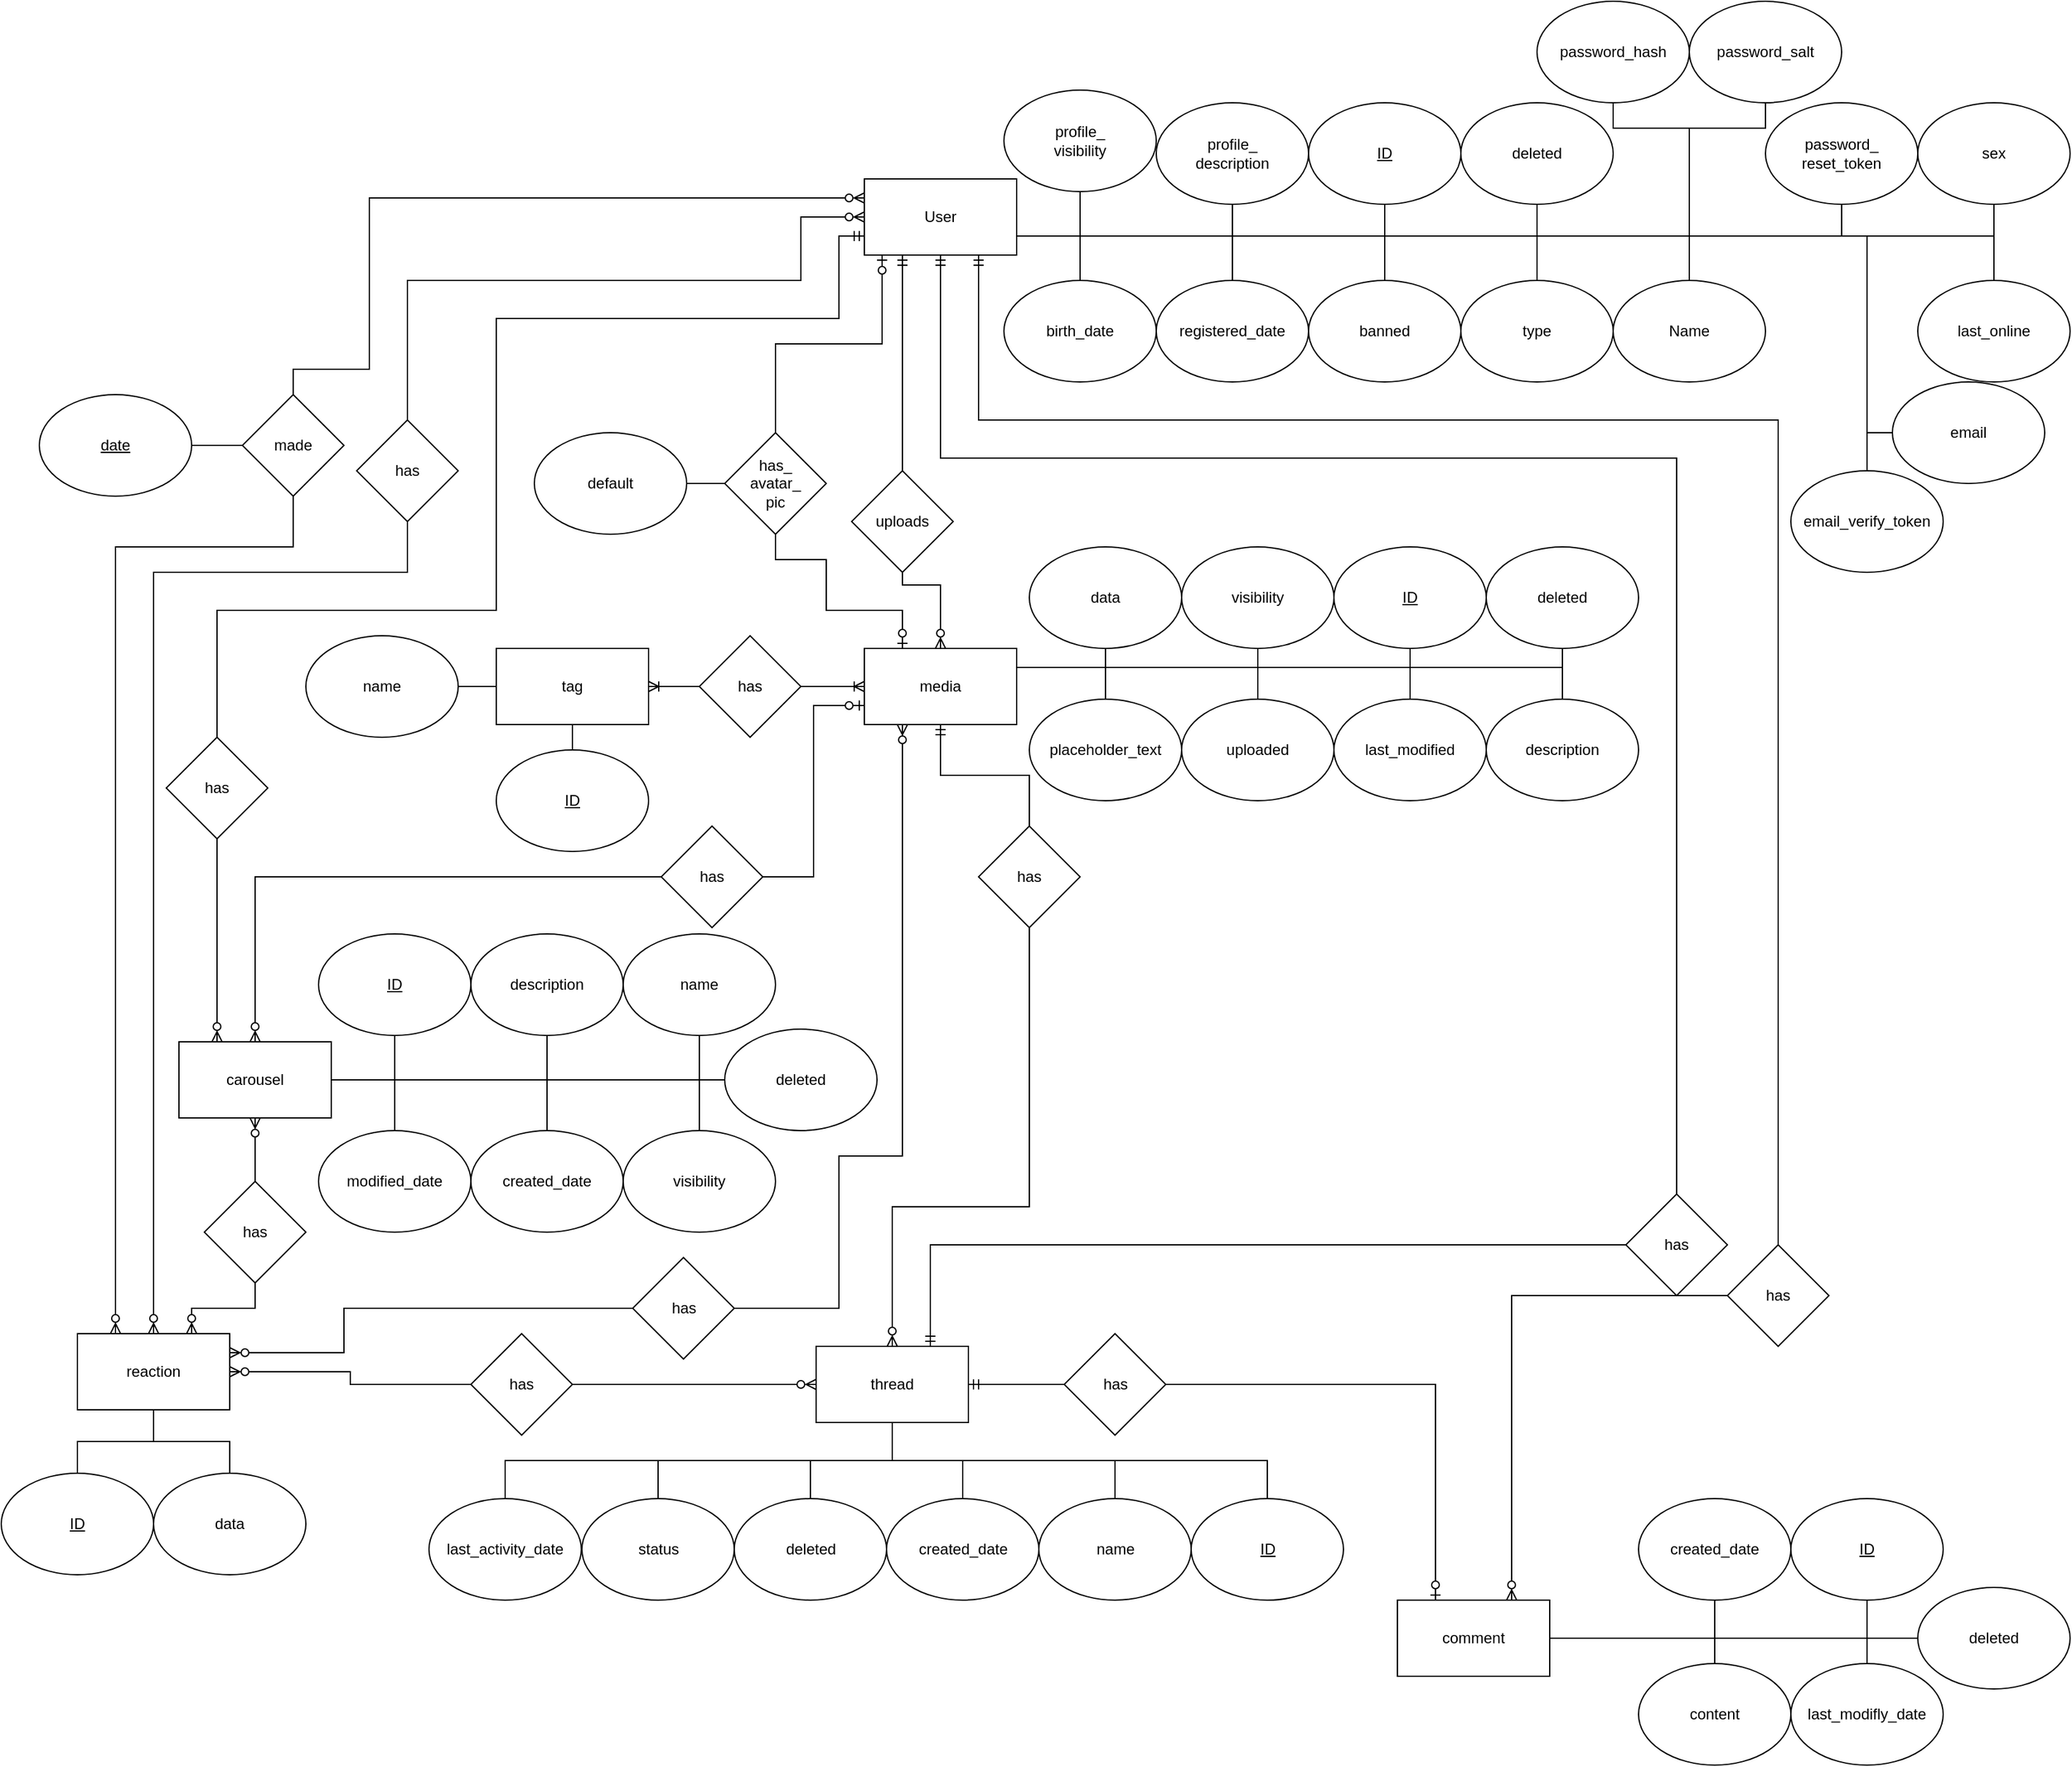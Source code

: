 <mxfile version="20.8.16" type="device"><diagram id="MtypJzg6Tb8qFFEwFL70" name="1 oldal"><mxGraphModel dx="2245" dy="1997" grid="1" gridSize="10" guides="1" tooltips="1" connect="1" arrows="1" fold="1" page="1" pageScale="1" pageWidth="827" pageHeight="1169" math="0" shadow="0"><root><mxCell id="0"/><mxCell id="1" parent="0"/><mxCell id="dZfeglvte216Bx80sz5y-131" style="edgeStyle=orthogonalEdgeStyle;rounded=0;orthogonalLoop=1;jettySize=auto;html=1;exitX=0.25;exitY=1;exitDx=0;exitDy=0;entryX=0.5;entryY=0;entryDx=0;entryDy=0;endArrow=none;endFill=0;startArrow=ERmandOne;startFill=0;" parent="1" source="dZfeglvte216Bx80sz5y-1" target="dZfeglvte216Bx80sz5y-130" edge="1"><mxGeometry relative="1" as="geometry"><Array as="points"><mxPoint x="-100" y="140"/></Array></mxGeometry></mxCell><mxCell id="6D6ECbLCiUqLHoUFoQ9B-78" style="edgeStyle=orthogonalEdgeStyle;rounded=0;orthogonalLoop=1;jettySize=auto;html=1;exitX=1;exitY=0.75;exitDx=0;exitDy=0;endArrow=none;endFill=0;" parent="1" source="dZfeglvte216Bx80sz5y-1" target="dZfeglvte216Bx80sz5y-3" edge="1"><mxGeometry relative="1" as="geometry"><Array as="points"><mxPoint x="280" y="-45"/></Array></mxGeometry></mxCell><mxCell id="dZfeglvte216Bx80sz5y-1" value="User" style="rounded=0;whiteSpace=wrap;html=1;" parent="1" vertex="1"><mxGeometry x="-130" y="-90" width="120" height="60" as="geometry"/></mxCell><mxCell id="dZfeglvte216Bx80sz5y-9" style="edgeStyle=orthogonalEdgeStyle;rounded=0;orthogonalLoop=1;jettySize=auto;html=1;exitX=0.5;exitY=0;exitDx=0;exitDy=0;endArrow=none;endFill=0;entryX=1;entryY=0.75;entryDx=0;entryDy=0;" parent="1" source="dZfeglvte216Bx80sz5y-2" target="dZfeglvte216Bx80sz5y-1" edge="1"><mxGeometry relative="1" as="geometry"><Array as="points"><mxPoint x="520" y="-45"/></Array></mxGeometry></mxCell><mxCell id="dZfeglvte216Bx80sz5y-2" value="Name" style="ellipse;whiteSpace=wrap;html=1;" parent="1" vertex="1"><mxGeometry x="460" y="-10" width="120" height="80" as="geometry"/></mxCell><mxCell id="dZfeglvte216Bx80sz5y-3" value="&lt;u&gt;ID&lt;/u&gt;" style="ellipse;whiteSpace=wrap;html=1;" parent="1" vertex="1"><mxGeometry x="220" y="-150" width="120" height="80" as="geometry"/></mxCell><mxCell id="Mn52vAff-rX5zDL7jaZr-45" style="edgeStyle=orthogonalEdgeStyle;rounded=0;orthogonalLoop=1;jettySize=auto;html=1;exitX=0.5;exitY=0;exitDx=0;exitDy=0;entryX=1;entryY=0.75;entryDx=0;entryDy=0;startArrow=none;startFill=0;endArrow=none;endFill=0;" parent="1" source="dZfeglvte216Bx80sz5y-4" target="dZfeglvte216Bx80sz5y-1" edge="1"><mxGeometry relative="1" as="geometry"/></mxCell><mxCell id="dZfeglvte216Bx80sz5y-4" value="birth_date" style="ellipse;whiteSpace=wrap;html=1;" parent="1" vertex="1"><mxGeometry x="-20" y="-10" width="120" height="80" as="geometry"/></mxCell><mxCell id="Mn52vAff-rX5zDL7jaZr-71" style="edgeStyle=orthogonalEdgeStyle;rounded=0;orthogonalLoop=1;jettySize=auto;html=1;exitX=0.5;exitY=1;exitDx=0;exitDy=0;entryX=1;entryY=0.25;entryDx=0;entryDy=0;startArrow=none;startFill=0;endArrow=none;endFill=0;" parent="1" source="dZfeglvte216Bx80sz5y-16" target="dZfeglvte216Bx80sz5y-17" edge="1"><mxGeometry relative="1" as="geometry"><Array as="points"><mxPoint x="300" y="295"/></Array></mxGeometry></mxCell><mxCell id="dZfeglvte216Bx80sz5y-16" value="&lt;u&gt;ID&lt;/u&gt;" style="ellipse;whiteSpace=wrap;html=1;" parent="1" vertex="1"><mxGeometry x="240" y="200" width="120" height="80" as="geometry"/></mxCell><mxCell id="6D6ECbLCiUqLHoUFoQ9B-86" style="edgeStyle=orthogonalEdgeStyle;rounded=0;orthogonalLoop=1;jettySize=auto;html=1;exitX=0.25;exitY=0;exitDx=0;exitDy=0;entryX=0.5;entryY=1;entryDx=0;entryDy=0;endArrow=none;endFill=0;startArrow=ERzeroToOne;startFill=0;" parent="1" source="dZfeglvte216Bx80sz5y-17" target="6D6ECbLCiUqLHoUFoQ9B-84" edge="1"><mxGeometry relative="1" as="geometry"><Array as="points"><mxPoint x="-100" y="250"/><mxPoint x="-160" y="250"/><mxPoint x="-160" y="210"/><mxPoint x="-200" y="210"/></Array></mxGeometry></mxCell><mxCell id="dZfeglvte216Bx80sz5y-17" value="media" style="rounded=0;whiteSpace=wrap;html=1;" parent="1" vertex="1"><mxGeometry x="-130" y="280" width="120" height="60" as="geometry"/></mxCell><mxCell id="Mn52vAff-rX5zDL7jaZr-73" style="edgeStyle=orthogonalEdgeStyle;rounded=0;orthogonalLoop=1;jettySize=auto;html=1;exitX=0.5;exitY=1;exitDx=0;exitDy=0;entryX=1;entryY=0.25;entryDx=0;entryDy=0;startArrow=none;startFill=0;endArrow=none;endFill=0;" parent="1" source="dZfeglvte216Bx80sz5y-18" target="dZfeglvte216Bx80sz5y-17" edge="1"><mxGeometry relative="1" as="geometry"><Array as="points"><mxPoint x="60" y="295"/></Array></mxGeometry></mxCell><mxCell id="dZfeglvte216Bx80sz5y-18" value="data" style="ellipse;whiteSpace=wrap;html=1;" parent="1" vertex="1"><mxGeometry y="200" width="120" height="80" as="geometry"/></mxCell><mxCell id="Mn52vAff-rX5zDL7jaZr-98" style="edgeStyle=orthogonalEdgeStyle;rounded=0;orthogonalLoop=1;jettySize=auto;html=1;exitX=0.5;exitY=1;exitDx=0;exitDy=0;entryX=1;entryY=0.25;entryDx=0;entryDy=0;startArrow=none;startFill=0;endArrow=none;endFill=0;" parent="1" source="dZfeglvte216Bx80sz5y-24" target="dZfeglvte216Bx80sz5y-17" edge="1"><mxGeometry relative="1" as="geometry"><Array as="points"><mxPoint x="180" y="295"/></Array></mxGeometry></mxCell><mxCell id="dZfeglvte216Bx80sz5y-24" value="visibility" style="ellipse;whiteSpace=wrap;html=1;" parent="1" vertex="1"><mxGeometry x="120" y="200" width="120" height="80" as="geometry"/></mxCell><mxCell id="6D6ECbLCiUqLHoUFoQ9B-79" style="edgeStyle=orthogonalEdgeStyle;rounded=0;orthogonalLoop=1;jettySize=auto;html=1;exitX=0.5;exitY=1;exitDx=0;exitDy=0;entryX=1;entryY=0.75;entryDx=0;entryDy=0;endArrow=none;endFill=0;" parent="1" source="dZfeglvte216Bx80sz5y-34" target="dZfeglvte216Bx80sz5y-1" edge="1"><mxGeometry relative="1" as="geometry"><Array as="points"><mxPoint x="460" y="-130"/><mxPoint x="520" y="-130"/><mxPoint x="520" y="-45"/></Array></mxGeometry></mxCell><mxCell id="dZfeglvte216Bx80sz5y-34" value="password_hash" style="ellipse;whiteSpace=wrap;html=1;" parent="1" vertex="1"><mxGeometry x="400" y="-230" width="120" height="80" as="geometry"/></mxCell><mxCell id="Mn52vAff-rX5zDL7jaZr-44" style="edgeStyle=orthogonalEdgeStyle;rounded=0;orthogonalLoop=1;jettySize=auto;html=1;exitX=0.5;exitY=0;exitDx=0;exitDy=0;entryX=1;entryY=0.75;entryDx=0;entryDy=0;startArrow=none;startFill=0;endArrow=none;endFill=0;" parent="1" source="dZfeglvte216Bx80sz5y-36" target="dZfeglvte216Bx80sz5y-1" edge="1"><mxGeometry relative="1" as="geometry"/></mxCell><mxCell id="dZfeglvte216Bx80sz5y-36" value="registered_date" style="ellipse;whiteSpace=wrap;html=1;" parent="1" vertex="1"><mxGeometry x="100" y="-10" width="120" height="80" as="geometry"/></mxCell><mxCell id="dZfeglvte216Bx80sz5y-52" style="edgeStyle=orthogonalEdgeStyle;rounded=0;orthogonalLoop=1;jettySize=auto;html=1;exitX=0.5;exitY=1;exitDx=0;exitDy=0;endArrow=none;endFill=0;entryX=0.5;entryY=0;entryDx=0;entryDy=0;" parent="1" source="dZfeglvte216Bx80sz5y-44" target="dZfeglvte216Bx80sz5y-51" edge="1"><mxGeometry relative="1" as="geometry"/></mxCell><mxCell id="UAhE1bvouWM0LQ9jqx9I-11" style="edgeStyle=orthogonalEdgeStyle;rounded=0;orthogonalLoop=1;jettySize=auto;html=1;entryX=0;entryY=0.5;entryDx=0;entryDy=0;startArrow=ERmandOne;startFill=0;endArrow=none;endFill=0;exitX=0.75;exitY=0;exitDx=0;exitDy=0;" parent="1" source="dZfeglvte216Bx80sz5y-44" target="UAhE1bvouWM0LQ9jqx9I-10" edge="1"><mxGeometry relative="1" as="geometry"><Array as="points"><mxPoint x="-78" y="750"/><mxPoint x="470" y="750"/></Array></mxGeometry></mxCell><mxCell id="dZfeglvte216Bx80sz5y-44" value="thread" style="rounded=0;whiteSpace=wrap;html=1;" parent="1" vertex="1"><mxGeometry x="-168" y="830" width="120" height="60" as="geometry"/></mxCell><mxCell id="Mn52vAff-rX5zDL7jaZr-59" style="edgeStyle=orthogonalEdgeStyle;rounded=0;orthogonalLoop=1;jettySize=auto;html=1;exitX=0.5;exitY=0;exitDx=0;exitDy=0;entryX=0.5;entryY=1;entryDx=0;entryDy=0;startArrow=none;startFill=0;endArrow=none;endFill=0;" parent="1" source="dZfeglvte216Bx80sz5y-45" target="dZfeglvte216Bx80sz5y-44" edge="1"><mxGeometry relative="1" as="geometry"/></mxCell><mxCell id="dZfeglvte216Bx80sz5y-45" value="&lt;u&gt;ID&lt;/u&gt;" style="ellipse;whiteSpace=wrap;html=1;" parent="1" vertex="1"><mxGeometry x="127.5" y="950" width="120" height="80" as="geometry"/></mxCell><mxCell id="Mn52vAff-rX5zDL7jaZr-58" style="edgeStyle=orthogonalEdgeStyle;rounded=0;orthogonalLoop=1;jettySize=auto;html=1;exitX=0.5;exitY=0;exitDx=0;exitDy=0;entryX=0.5;entryY=1;entryDx=0;entryDy=0;startArrow=none;startFill=0;endArrow=none;endFill=0;" parent="1" source="dZfeglvte216Bx80sz5y-47" target="dZfeglvte216Bx80sz5y-44" edge="1"><mxGeometry relative="1" as="geometry"/></mxCell><mxCell id="dZfeglvte216Bx80sz5y-47" value="name" style="ellipse;whiteSpace=wrap;html=1;" parent="1" vertex="1"><mxGeometry x="7.5" y="950" width="120" height="80" as="geometry"/></mxCell><mxCell id="Mn52vAff-rX5zDL7jaZr-107" style="edgeStyle=orthogonalEdgeStyle;rounded=0;orthogonalLoop=1;jettySize=auto;html=1;exitX=0.5;exitY=0;exitDx=0;exitDy=0;entryX=0.5;entryY=1;entryDx=0;entryDy=0;startArrow=none;startFill=0;endArrow=none;endFill=0;" parent="1" source="dZfeglvte216Bx80sz5y-49" target="dZfeglvte216Bx80sz5y-44" edge="1"><mxGeometry relative="1" as="geometry"/></mxCell><mxCell id="dZfeglvte216Bx80sz5y-49" value="created_date" style="ellipse;whiteSpace=wrap;html=1;" parent="1" vertex="1"><mxGeometry x="-112.5" y="950" width="120" height="80" as="geometry"/></mxCell><mxCell id="dZfeglvte216Bx80sz5y-51" value="status" style="ellipse;whiteSpace=wrap;html=1;" parent="1" vertex="1"><mxGeometry x="-352.5" y="950" width="120" height="80" as="geometry"/></mxCell><mxCell id="Mn52vAff-rX5zDL7jaZr-100" style="edgeStyle=orthogonalEdgeStyle;rounded=0;orthogonalLoop=1;jettySize=auto;html=1;exitX=0.75;exitY=0;exitDx=0;exitDy=0;entryX=0;entryY=0.5;entryDx=0;entryDy=0;startArrow=ERzeroToMany;startFill=0;endArrow=none;endFill=0;" parent="1" source="dZfeglvte216Bx80sz5y-53" target="Mn52vAff-rX5zDL7jaZr-99" edge="1"><mxGeometry relative="1" as="geometry"><Array as="points"><mxPoint x="380" y="790"/></Array></mxGeometry></mxCell><mxCell id="dZfeglvte216Bx80sz5y-53" value="comment" style="rounded=0;whiteSpace=wrap;html=1;" parent="1" vertex="1"><mxGeometry x="290" y="1030" width="120" height="60" as="geometry"/></mxCell><mxCell id="Mn52vAff-rX5zDL7jaZr-47" style="edgeStyle=orthogonalEdgeStyle;rounded=0;orthogonalLoop=1;jettySize=auto;html=1;exitX=0.5;exitY=1;exitDx=0;exitDy=0;entryX=1;entryY=0.5;entryDx=0;entryDy=0;startArrow=none;startFill=0;endArrow=none;endFill=0;" parent="1" source="dZfeglvte216Bx80sz5y-54" target="dZfeglvte216Bx80sz5y-53" edge="1"><mxGeometry relative="1" as="geometry"/></mxCell><mxCell id="dZfeglvte216Bx80sz5y-54" value="&lt;u&gt;ID&lt;/u&gt;" style="ellipse;whiteSpace=wrap;html=1;" parent="1" vertex="1"><mxGeometry x="600" y="950" width="120" height="80" as="geometry"/></mxCell><mxCell id="Mn52vAff-rX5zDL7jaZr-54" style="edgeStyle=orthogonalEdgeStyle;rounded=0;orthogonalLoop=1;jettySize=auto;html=1;exitX=0.5;exitY=1;exitDx=0;exitDy=0;entryX=1;entryY=0.5;entryDx=0;entryDy=0;startArrow=none;startFill=0;endArrow=none;endFill=0;" parent="1" source="dZfeglvte216Bx80sz5y-56" target="dZfeglvte216Bx80sz5y-53" edge="1"><mxGeometry relative="1" as="geometry"/></mxCell><mxCell id="dZfeglvte216Bx80sz5y-56" value="created_date" style="ellipse;whiteSpace=wrap;html=1;" parent="1" vertex="1"><mxGeometry x="480" y="950" width="120" height="80" as="geometry"/></mxCell><mxCell id="Mn52vAff-rX5zDL7jaZr-46" style="edgeStyle=orthogonalEdgeStyle;rounded=0;orthogonalLoop=1;jettySize=auto;html=1;exitX=0.5;exitY=0;exitDx=0;exitDy=0;entryX=1;entryY=0.5;entryDx=0;entryDy=0;startArrow=none;startFill=0;endArrow=none;endFill=0;" parent="1" source="dZfeglvte216Bx80sz5y-58" target="dZfeglvte216Bx80sz5y-53" edge="1"><mxGeometry relative="1" as="geometry"/></mxCell><mxCell id="dZfeglvte216Bx80sz5y-58" value="last_modifly_date" style="ellipse;whiteSpace=wrap;html=1;" parent="1" vertex="1"><mxGeometry x="600" y="1080" width="120" height="80" as="geometry"/></mxCell><mxCell id="Mn52vAff-rX5zDL7jaZr-48" style="edgeStyle=orthogonalEdgeStyle;rounded=0;orthogonalLoop=1;jettySize=auto;html=1;exitX=0.5;exitY=0;exitDx=0;exitDy=0;entryX=1;entryY=0.5;entryDx=0;entryDy=0;startArrow=none;startFill=0;endArrow=none;endFill=0;" parent="1" source="dZfeglvte216Bx80sz5y-60" target="dZfeglvte216Bx80sz5y-53" edge="1"><mxGeometry relative="1" as="geometry"/></mxCell><mxCell id="dZfeglvte216Bx80sz5y-60" value="content" style="ellipse;whiteSpace=wrap;html=1;" parent="1" vertex="1"><mxGeometry x="480" y="1080" width="120" height="80" as="geometry"/></mxCell><mxCell id="Mn52vAff-rX5zDL7jaZr-28" style="edgeStyle=orthogonalEdgeStyle;rounded=0;orthogonalLoop=1;jettySize=auto;html=1;exitX=0;exitY=0.5;exitDx=0;exitDy=0;startArrow=none;startFill=0;endArrow=none;endFill=0;" parent="1" source="dZfeglvte216Bx80sz5y-72" edge="1"><mxGeometry relative="1" as="geometry"><mxPoint x="-10" y="-45" as="targetPoint"/><Array as="points"><mxPoint x="660" y="110"/><mxPoint x="660" y="-45"/></Array></mxGeometry></mxCell><mxCell id="dZfeglvte216Bx80sz5y-72" value="email" style="ellipse;whiteSpace=wrap;html=1;" parent="1" vertex="1"><mxGeometry x="680" y="70" width="120" height="80" as="geometry"/></mxCell><mxCell id="Mn52vAff-rX5zDL7jaZr-29" style="edgeStyle=orthogonalEdgeStyle;rounded=0;orthogonalLoop=1;jettySize=auto;html=1;exitX=0.5;exitY=0;exitDx=0;exitDy=0;entryX=1;entryY=0.75;entryDx=0;entryDy=0;startArrow=none;startFill=0;endArrow=none;endFill=0;" parent="1" source="dZfeglvte216Bx80sz5y-74" target="dZfeglvte216Bx80sz5y-1" edge="1"><mxGeometry relative="1" as="geometry"><Array as="points"><mxPoint x="660" y="-45"/></Array></mxGeometry></mxCell><mxCell id="dZfeglvte216Bx80sz5y-74" value="email_verify_token" style="ellipse;whiteSpace=wrap;html=1;" parent="1" vertex="1"><mxGeometry x="600" y="140" width="120" height="80" as="geometry"/></mxCell><mxCell id="dZfeglvte216Bx80sz5y-77" value="tag" style="rounded=0;whiteSpace=wrap;html=1;" parent="1" vertex="1"><mxGeometry x="-420" y="280" width="120" height="60" as="geometry"/></mxCell><mxCell id="dZfeglvte216Bx80sz5y-79" style="edgeStyle=orthogonalEdgeStyle;rounded=0;orthogonalLoop=1;jettySize=auto;html=1;exitX=1;exitY=0.5;exitDx=0;exitDy=0;endArrow=none;endFill=0;entryX=0;entryY=0.5;entryDx=0;entryDy=0;" parent="1" source="dZfeglvte216Bx80sz5y-78" target="dZfeglvte216Bx80sz5y-77" edge="1"><mxGeometry relative="1" as="geometry"><Array as="points"><mxPoint x="-510" y="310"/></Array></mxGeometry></mxCell><mxCell id="dZfeglvte216Bx80sz5y-78" value="name" style="ellipse;whiteSpace=wrap;html=1;" parent="1" vertex="1"><mxGeometry x="-570" y="270" width="120" height="80" as="geometry"/></mxCell><mxCell id="Mn52vAff-rX5zDL7jaZr-88" style="edgeStyle=orthogonalEdgeStyle;rounded=0;orthogonalLoop=1;jettySize=auto;html=1;exitX=0.5;exitY=1;exitDx=0;exitDy=0;startArrow=none;startFill=0;endArrow=none;endFill=0;entryX=1;entryY=0.75;entryDx=0;entryDy=0;" parent="1" source="dZfeglvte216Bx80sz5y-86" target="dZfeglvte216Bx80sz5y-1" edge="1"><mxGeometry relative="1" as="geometry"><mxPoint x="10" y="-50" as="targetPoint"/><Array as="points"><mxPoint x="40" y="-45"/></Array></mxGeometry></mxCell><mxCell id="dZfeglvte216Bx80sz5y-86" value="profile_&lt;br&gt;visibility" style="ellipse;whiteSpace=wrap;html=1;" parent="1" vertex="1"><mxGeometry x="-20" y="-160" width="120" height="80" as="geometry"/></mxCell><mxCell id="Mn52vAff-rX5zDL7jaZr-78" style="edgeStyle=orthogonalEdgeStyle;rounded=0;orthogonalLoop=1;jettySize=auto;html=1;startArrow=none;startFill=0;endArrow=none;endFill=0;entryX=1;entryY=0.75;entryDx=0;entryDy=0;exitX=0.5;exitY=1;exitDx=0;exitDy=0;" parent="1" source="dZfeglvte216Bx80sz5y-88" target="dZfeglvte216Bx80sz5y-1" edge="1"><mxGeometry relative="1" as="geometry"><mxPoint x="-370" y="-10" as="targetPoint"/><Array as="points"><mxPoint x="160" y="-45"/></Array></mxGeometry></mxCell><mxCell id="dZfeglvte216Bx80sz5y-88" value="profile_&lt;br&gt;description" style="ellipse;whiteSpace=wrap;html=1;" parent="1" vertex="1"><mxGeometry x="100" y="-150" width="120" height="80" as="geometry"/></mxCell><mxCell id="dZfeglvte216Bx80sz5y-132" style="edgeStyle=orthogonalEdgeStyle;rounded=0;orthogonalLoop=1;jettySize=auto;html=1;exitX=0.5;exitY=1;exitDx=0;exitDy=0;endArrow=ERzeroToMany;endFill=0;" parent="1" source="dZfeglvte216Bx80sz5y-130" target="dZfeglvte216Bx80sz5y-17" edge="1"><mxGeometry relative="1" as="geometry"><Array as="points"><mxPoint x="-100" y="230"/><mxPoint x="-70" y="230"/></Array></mxGeometry></mxCell><mxCell id="dZfeglvte216Bx80sz5y-130" value="uploads" style="rhombus;whiteSpace=wrap;html=1;" parent="1" vertex="1"><mxGeometry x="-140" y="140" width="80" height="80" as="geometry"/></mxCell><mxCell id="dZfeglvte216Bx80sz5y-134" style="edgeStyle=orthogonalEdgeStyle;rounded=0;orthogonalLoop=1;jettySize=auto;html=1;exitX=1;exitY=0.5;exitDx=0;exitDy=0;entryX=0;entryY=0.5;entryDx=0;entryDy=0;endArrow=ERoneToMany;endFill=0;" parent="1" source="dZfeglvte216Bx80sz5y-133" target="dZfeglvte216Bx80sz5y-17" edge="1"><mxGeometry relative="1" as="geometry"><Array as="points"><mxPoint x="-200" y="310"/><mxPoint x="-200" y="310"/></Array></mxGeometry></mxCell><mxCell id="dZfeglvte216Bx80sz5y-135" style="edgeStyle=orthogonalEdgeStyle;rounded=0;orthogonalLoop=1;jettySize=auto;html=1;exitX=0;exitY=0.5;exitDx=0;exitDy=0;entryX=1;entryY=0.5;entryDx=0;entryDy=0;endArrow=ERoneToMany;endFill=0;startArrow=none;startFill=0;" parent="1" source="dZfeglvte216Bx80sz5y-133" target="dZfeglvte216Bx80sz5y-77" edge="1"><mxGeometry relative="1" as="geometry"/></mxCell><mxCell id="dZfeglvte216Bx80sz5y-133" value="has" style="rhombus;whiteSpace=wrap;html=1;" parent="1" vertex="1"><mxGeometry x="-260" y="270" width="80" height="80" as="geometry"/></mxCell><mxCell id="Mn52vAff-rX5zDL7jaZr-70" style="edgeStyle=orthogonalEdgeStyle;rounded=0;orthogonalLoop=1;jettySize=auto;html=1;exitX=0.5;exitY=1;exitDx=0;exitDy=0;startArrow=none;startFill=0;endArrow=none;endFill=0;entryX=1;entryY=0.25;entryDx=0;entryDy=0;" parent="1" source="6D6ECbLCiUqLHoUFoQ9B-5" target="dZfeglvte216Bx80sz5y-17" edge="1"><mxGeometry relative="1" as="geometry"><mxPoint x="-10" y="310" as="targetPoint"/><Array as="points"><mxPoint x="420" y="295"/></Array></mxGeometry></mxCell><mxCell id="6D6ECbLCiUqLHoUFoQ9B-5" value="deleted" style="ellipse;whiteSpace=wrap;html=1;" parent="1" vertex="1"><mxGeometry x="360" y="200" width="120" height="80" as="geometry"/></mxCell><mxCell id="6D6ECbLCiUqLHoUFoQ9B-40" style="edgeStyle=orthogonalEdgeStyle;rounded=0;orthogonalLoop=1;jettySize=auto;html=1;exitX=0;exitY=0.5;exitDx=0;exitDy=0;entryX=1;entryY=0.5;entryDx=0;entryDy=0;endArrow=ERmandOne;endFill=0;startArrow=none;startFill=0;" parent="1" source="6D6ECbLCiUqLHoUFoQ9B-17" target="dZfeglvte216Bx80sz5y-44" edge="1"><mxGeometry relative="1" as="geometry"><Array as="points"><mxPoint x="-20" y="860"/><mxPoint x="-20" y="860"/></Array></mxGeometry></mxCell><mxCell id="Mn52vAff-rX5zDL7jaZr-56" style="edgeStyle=orthogonalEdgeStyle;rounded=0;orthogonalLoop=1;jettySize=auto;html=1;exitX=1;exitY=0.5;exitDx=0;exitDy=0;entryX=0.25;entryY=0;entryDx=0;entryDy=0;startArrow=none;startFill=0;endArrow=ERzeroToOne;endFill=0;" parent="1" source="6D6ECbLCiUqLHoUFoQ9B-17" target="dZfeglvte216Bx80sz5y-53" edge="1"><mxGeometry relative="1" as="geometry"><Array as="points"><mxPoint x="320" y="860"/></Array></mxGeometry></mxCell><mxCell id="6D6ECbLCiUqLHoUFoQ9B-17" value="has" style="rhombus;whiteSpace=wrap;html=1;" parent="1" vertex="1"><mxGeometry x="27.5" y="820" width="80" height="80" as="geometry"/></mxCell><mxCell id="6D6ECbLCiUqLHoUFoQ9B-38" style="edgeStyle=orthogonalEdgeStyle;rounded=0;orthogonalLoop=1;jettySize=auto;html=1;exitX=0.5;exitY=1;exitDx=0;exitDy=0;endArrow=ERzeroToMany;endFill=0;startArrow=none;startFill=0;entryX=0.5;entryY=0;entryDx=0;entryDy=0;" parent="1" source="6D6ECbLCiUqLHoUFoQ9B-30" target="dZfeglvte216Bx80sz5y-44" edge="1"><mxGeometry relative="1" as="geometry"><Array as="points"><mxPoint y="720"/><mxPoint x="-108" y="720"/></Array><mxPoint x="-110" y="820" as="targetPoint"/></mxGeometry></mxCell><mxCell id="UAhE1bvouWM0LQ9jqx9I-7" style="edgeStyle=orthogonalEdgeStyle;rounded=0;orthogonalLoop=1;jettySize=auto;html=1;exitX=0.5;exitY=0;exitDx=0;exitDy=0;startArrow=none;startFill=0;endArrow=ERmandOne;endFill=0;entryX=0.5;entryY=1;entryDx=0;entryDy=0;" parent="1" source="6D6ECbLCiUqLHoUFoQ9B-30" target="dZfeglvte216Bx80sz5y-17" edge="1"><mxGeometry relative="1" as="geometry"><Array as="points"><mxPoint y="380"/><mxPoint x="-70" y="380"/></Array><mxPoint x="-40" y="380" as="targetPoint"/></mxGeometry></mxCell><mxCell id="6D6ECbLCiUqLHoUFoQ9B-30" value="has" style="rhombus;whiteSpace=wrap;html=1;" parent="1" vertex="1"><mxGeometry x="-40" y="420" width="80" height="80" as="geometry"/></mxCell><mxCell id="6D6ECbLCiUqLHoUFoQ9B-39" style="edgeStyle=orthogonalEdgeStyle;rounded=0;orthogonalLoop=1;jettySize=auto;html=1;exitX=0.5;exitY=1;exitDx=0;exitDy=0;endArrow=none;endFill=0;" parent="1" source="dZfeglvte216Bx80sz5y-49" target="dZfeglvte216Bx80sz5y-49" edge="1"><mxGeometry relative="1" as="geometry"/></mxCell><mxCell id="Mn52vAff-rX5zDL7jaZr-63" style="edgeStyle=orthogonalEdgeStyle;rounded=0;orthogonalLoop=1;jettySize=auto;html=1;exitX=0.5;exitY=0;exitDx=0;exitDy=0;entryX=0.5;entryY=1;entryDx=0;entryDy=0;startArrow=none;startFill=0;endArrow=none;endFill=0;" parent="1" source="6D6ECbLCiUqLHoUFoQ9B-64" target="dZfeglvte216Bx80sz5y-44" edge="1"><mxGeometry relative="1" as="geometry"/></mxCell><mxCell id="6D6ECbLCiUqLHoUFoQ9B-64" value="last_activity_date" style="ellipse;whiteSpace=wrap;html=1;" parent="1" vertex="1"><mxGeometry x="-473" y="950" width="120" height="80" as="geometry"/></mxCell><mxCell id="6D6ECbLCiUqLHoUFoQ9B-85" style="edgeStyle=orthogonalEdgeStyle;rounded=0;orthogonalLoop=1;jettySize=auto;html=1;exitX=0.5;exitY=0;exitDx=0;exitDy=0;endArrow=ERzeroToOne;endFill=0;" parent="1" source="6D6ECbLCiUqLHoUFoQ9B-84" target="dZfeglvte216Bx80sz5y-1" edge="1"><mxGeometry relative="1" as="geometry"><mxPoint x="-400" y="20" as="targetPoint"/><Array as="points"><mxPoint x="-200" y="40"/><mxPoint x="-116" y="40"/></Array></mxGeometry></mxCell><mxCell id="6D6ECbLCiUqLHoUFoQ9B-84" value="has_&lt;br&gt;avatar_&lt;br&gt;pic" style="rhombus;whiteSpace=wrap;html=1;" parent="1" vertex="1"><mxGeometry x="-240" y="110" width="80" height="80" as="geometry"/></mxCell><mxCell id="6D6ECbLCiUqLHoUFoQ9B-92" style="edgeStyle=orthogonalEdgeStyle;rounded=0;orthogonalLoop=1;jettySize=auto;html=1;exitX=0.5;exitY=0;exitDx=0;exitDy=0;endArrow=none;endFill=0;entryX=1;entryY=0.75;entryDx=0;entryDy=0;" parent="1" source="6D6ECbLCiUqLHoUFoQ9B-90" target="dZfeglvte216Bx80sz5y-1" edge="1"><mxGeometry relative="1" as="geometry"><mxPoint x="-50" y="-130" as="targetPoint"/><Array as="points"><mxPoint x="760" y="-45"/></Array></mxGeometry></mxCell><mxCell id="6D6ECbLCiUqLHoUFoQ9B-90" value="last_online" style="ellipse;whiteSpace=wrap;html=1;" parent="1" vertex="1"><mxGeometry x="700" y="-10" width="120" height="80" as="geometry"/></mxCell><mxCell id="UAhE1bvouWM0LQ9jqx9I-9" style="edgeStyle=orthogonalEdgeStyle;rounded=0;orthogonalLoop=1;jettySize=auto;html=1;exitX=0.5;exitY=0;exitDx=0;exitDy=0;entryX=1;entryY=0.75;entryDx=0;entryDy=0;startArrow=none;startFill=0;endArrow=none;endFill=0;" parent="1" source="UAhE1bvouWM0LQ9jqx9I-8" target="dZfeglvte216Bx80sz5y-1" edge="1"><mxGeometry relative="1" as="geometry"><Array as="points"><mxPoint x="400" y="-45"/></Array></mxGeometry></mxCell><mxCell id="UAhE1bvouWM0LQ9jqx9I-8" value="type" style="ellipse;whiteSpace=wrap;html=1;" parent="1" vertex="1"><mxGeometry x="340" y="-10" width="120" height="80" as="geometry"/></mxCell><mxCell id="UAhE1bvouWM0LQ9jqx9I-12" style="edgeStyle=orthogonalEdgeStyle;rounded=0;orthogonalLoop=1;jettySize=auto;html=1;exitX=0.5;exitY=0;exitDx=0;exitDy=0;entryX=0.5;entryY=1;entryDx=0;entryDy=0;startArrow=none;startFill=0;endArrow=ERmandOne;endFill=0;" parent="1" source="UAhE1bvouWM0LQ9jqx9I-10" target="dZfeglvte216Bx80sz5y-1" edge="1"><mxGeometry relative="1" as="geometry"><Array as="points"><mxPoint x="510" y="650"/><mxPoint x="510" y="130"/><mxPoint x="-70" y="130"/></Array></mxGeometry></mxCell><mxCell id="UAhE1bvouWM0LQ9jqx9I-10" value="has" style="rhombus;whiteSpace=wrap;html=1;" parent="1" vertex="1"><mxGeometry x="470" y="710" width="80" height="80" as="geometry"/></mxCell><mxCell id="UAhE1bvouWM0LQ9jqx9I-25" style="edgeStyle=orthogonalEdgeStyle;rounded=0;orthogonalLoop=1;jettySize=auto;html=1;exitX=0.5;exitY=0;exitDx=0;exitDy=0;entryX=0.5;entryY=1;entryDx=0;entryDy=0;startArrow=none;startFill=0;endArrow=none;endFill=0;" parent="1" source="UAhE1bvouWM0LQ9jqx9I-24" target="dZfeglvte216Bx80sz5y-44" edge="1"><mxGeometry relative="1" as="geometry"/></mxCell><mxCell id="UAhE1bvouWM0LQ9jqx9I-24" value="deleted" style="ellipse;whiteSpace=wrap;html=1;" parent="1" vertex="1"><mxGeometry x="-232.5" y="950" width="120" height="80" as="geometry"/></mxCell><mxCell id="UAhE1bvouWM0LQ9jqx9I-60" style="edgeStyle=orthogonalEdgeStyle;rounded=0;orthogonalLoop=1;jettySize=auto;html=1;exitX=0.5;exitY=1;exitDx=0;exitDy=0;entryX=1;entryY=0.75;entryDx=0;entryDy=0;startArrow=none;startFill=0;endArrow=none;endFill=0;" parent="1" source="UAhE1bvouWM0LQ9jqx9I-59" target="dZfeglvte216Bx80sz5y-1" edge="1"><mxGeometry relative="1" as="geometry"><Array as="points"><mxPoint x="400" y="-45"/></Array></mxGeometry></mxCell><mxCell id="UAhE1bvouWM0LQ9jqx9I-59" value="deleted" style="ellipse;whiteSpace=wrap;html=1;" parent="1" vertex="1"><mxGeometry x="340" y="-150" width="120" height="80" as="geometry"/></mxCell><mxCell id="Mn52vAff-rX5zDL7jaZr-43" style="edgeStyle=orthogonalEdgeStyle;rounded=0;orthogonalLoop=1;jettySize=auto;html=1;exitX=0.5;exitY=0;exitDx=0;exitDy=0;entryX=1;entryY=0.75;entryDx=0;entryDy=0;startArrow=none;startFill=0;endArrow=none;endFill=0;" parent="1" source="UAhE1bvouWM0LQ9jqx9I-61" target="dZfeglvte216Bx80sz5y-1" edge="1"><mxGeometry relative="1" as="geometry"/></mxCell><mxCell id="UAhE1bvouWM0LQ9jqx9I-61" value="banned" style="ellipse;whiteSpace=wrap;html=1;" parent="1" vertex="1"><mxGeometry x="220" y="-10" width="120" height="80" as="geometry"/></mxCell><mxCell id="Mn52vAff-rX5zDL7jaZr-102" style="edgeStyle=orthogonalEdgeStyle;rounded=0;orthogonalLoop=1;jettySize=auto;html=1;exitX=0.5;exitY=0;exitDx=0;exitDy=0;entryX=0.75;entryY=1;entryDx=0;entryDy=0;startArrow=none;startFill=0;endArrow=ERmandOne;endFill=0;" parent="1" source="Mn52vAff-rX5zDL7jaZr-99" target="dZfeglvte216Bx80sz5y-1" edge="1"><mxGeometry relative="1" as="geometry"><Array as="points"><mxPoint x="590" y="750"/><mxPoint x="590" y="100"/><mxPoint x="-40" y="100"/></Array></mxGeometry></mxCell><mxCell id="Mn52vAff-rX5zDL7jaZr-99" value="has" style="rhombus;whiteSpace=wrap;html=1;" parent="1" vertex="1"><mxGeometry x="550" y="750" width="80" height="80" as="geometry"/></mxCell><mxCell id="-5fK-wkunYE34qFGGVz6-3" style="edgeStyle=orthogonalEdgeStyle;rounded=0;orthogonalLoop=1;jettySize=auto;html=1;exitX=0.5;exitY=0;exitDx=0;exitDy=0;endArrow=none;endFill=0;entryX=1;entryY=0.25;entryDx=0;entryDy=0;" parent="1" source="-5fK-wkunYE34qFGGVz6-1" target="dZfeglvte216Bx80sz5y-17" edge="1"><mxGeometry relative="1" as="geometry"><mxPoint x="50" y="300" as="targetPoint"/><Array as="points"><mxPoint x="420" y="295"/></Array></mxGeometry></mxCell><mxCell id="-5fK-wkunYE34qFGGVz6-1" value="description" style="ellipse;whiteSpace=wrap;html=1;" parent="1" vertex="1"><mxGeometry x="360" y="320" width="120" height="80" as="geometry"/></mxCell><mxCell id="-5fK-wkunYE34qFGGVz6-5" style="edgeStyle=orthogonalEdgeStyle;rounded=0;orthogonalLoop=1;jettySize=auto;html=1;exitX=0.5;exitY=0;exitDx=0;exitDy=0;entryX=1;entryY=0.25;entryDx=0;entryDy=0;endArrow=none;endFill=0;" parent="1" source="-5fK-wkunYE34qFGGVz6-4" target="dZfeglvte216Bx80sz5y-17" edge="1"><mxGeometry relative="1" as="geometry"/></mxCell><mxCell id="-5fK-wkunYE34qFGGVz6-4" value="placeholder_text" style="ellipse;whiteSpace=wrap;html=1;" parent="1" vertex="1"><mxGeometry y="320" width="120" height="80" as="geometry"/></mxCell><mxCell id="lCp2x-4ndeQ_BiEkId_Q-3" style="edgeStyle=none;rounded=0;orthogonalLoop=1;jettySize=auto;html=1;exitX=0.5;exitY=0;exitDx=0;exitDy=0;entryX=1;entryY=0.25;entryDx=0;entryDy=0;startArrow=none;startFill=0;endArrow=none;endFill=0;" parent="1" source="lCp2x-4ndeQ_BiEkId_Q-1" target="dZfeglvte216Bx80sz5y-17" edge="1"><mxGeometry relative="1" as="geometry"><Array as="points"><mxPoint x="180" y="295"/></Array></mxGeometry></mxCell><mxCell id="lCp2x-4ndeQ_BiEkId_Q-1" value="uploaded" style="ellipse;whiteSpace=wrap;html=1;" parent="1" vertex="1"><mxGeometry x="120" y="320" width="120" height="80" as="geometry"/></mxCell><mxCell id="lCp2x-4ndeQ_BiEkId_Q-4" style="edgeStyle=none;rounded=0;orthogonalLoop=1;jettySize=auto;html=1;exitX=0.5;exitY=0;exitDx=0;exitDy=0;entryX=1;entryY=0.25;entryDx=0;entryDy=0;startArrow=none;startFill=0;endArrow=none;endFill=0;" parent="1" source="lCp2x-4ndeQ_BiEkId_Q-2" target="dZfeglvte216Bx80sz5y-17" edge="1"><mxGeometry relative="1" as="geometry"><Array as="points"><mxPoint x="300" y="295"/></Array></mxGeometry></mxCell><mxCell id="lCp2x-4ndeQ_BiEkId_Q-2" value="last_modified" style="ellipse;whiteSpace=wrap;html=1;" parent="1" vertex="1"><mxGeometry x="240" y="320" width="120" height="80" as="geometry"/></mxCell><mxCell id="24BG95UsTLRzvMyq7Aou-4" style="edgeStyle=orthogonalEdgeStyle;rounded=0;orthogonalLoop=1;jettySize=auto;html=1;exitX=1;exitY=0.5;exitDx=0;exitDy=0;entryX=0;entryY=0.5;entryDx=0;entryDy=0;startArrow=none;startFill=0;endArrow=none;endFill=0;" parent="1" source="24BG95UsTLRzvMyq7Aou-3" target="6D6ECbLCiUqLHoUFoQ9B-84" edge="1"><mxGeometry relative="1" as="geometry"/></mxCell><mxCell id="24BG95UsTLRzvMyq7Aou-3" value="default" style="ellipse;whiteSpace=wrap;html=1;" parent="1" vertex="1"><mxGeometry x="-390" y="110" width="120" height="80" as="geometry"/></mxCell><mxCell id="Ofb9ZHng59T90bCMY7J4-2" style="edgeStyle=orthogonalEdgeStyle;rounded=0;orthogonalLoop=1;jettySize=auto;html=1;exitX=0.5;exitY=1;exitDx=0;exitDy=0;entryX=1;entryY=0.75;entryDx=0;entryDy=0;endArrow=none;endFill=0;" parent="1" source="Ofb9ZHng59T90bCMY7J4-1" target="dZfeglvte216Bx80sz5y-1" edge="1"><mxGeometry relative="1" as="geometry"/></mxCell><mxCell id="Ofb9ZHng59T90bCMY7J4-1" value="sex" style="ellipse;whiteSpace=wrap;html=1;" parent="1" vertex="1"><mxGeometry x="700" y="-150" width="120" height="80" as="geometry"/></mxCell><mxCell id="HOrq6qjOH3Sm1NuLAuk3-2" style="edgeStyle=orthogonalEdgeStyle;rounded=0;orthogonalLoop=1;jettySize=auto;html=1;exitX=0.5;exitY=0;exitDx=0;exitDy=0;endArrow=none;endFill=0;" parent="1" source="HOrq6qjOH3Sm1NuLAuk3-1" target="dZfeglvte216Bx80sz5y-77" edge="1"><mxGeometry relative="1" as="geometry"/></mxCell><mxCell id="HOrq6qjOH3Sm1NuLAuk3-1" value="&lt;u&gt;ID&lt;/u&gt;" style="ellipse;whiteSpace=wrap;html=1;" parent="1" vertex="1"><mxGeometry x="-420" y="360" width="120" height="80" as="geometry"/></mxCell><mxCell id="v9FBa-wdpHhlqssgb_Lv-11" style="edgeStyle=orthogonalEdgeStyle;rounded=0;orthogonalLoop=1;jettySize=auto;html=1;exitX=1;exitY=0.5;exitDx=0;exitDy=0;entryX=0.5;entryY=1;entryDx=0;entryDy=0;startArrow=none;startFill=0;endArrow=none;endFill=0;" parent="1" source="v9FBa-wdpHhlqssgb_Lv-1" target="v9FBa-wdpHhlqssgb_Lv-5" edge="1"><mxGeometry relative="1" as="geometry"><Array as="points"><mxPoint x="-500" y="620"/></Array></mxGeometry></mxCell><mxCell id="v9FBa-wdpHhlqssgb_Lv-1" value="carousel" style="rounded=0;whiteSpace=wrap;html=1;" parent="1" vertex="1"><mxGeometry x="-670" y="590" width="120" height="60" as="geometry"/></mxCell><mxCell id="v9FBa-wdpHhlqssgb_Lv-3" style="edgeStyle=orthogonalEdgeStyle;rounded=0;orthogonalLoop=1;jettySize=auto;html=1;exitX=1;exitY=0.5;exitDx=0;exitDy=0;endArrow=ERzeroToOne;endFill=0;entryX=0;entryY=0.75;entryDx=0;entryDy=0;startArrow=none;startFill=0;" parent="1" source="v9FBa-wdpHhlqssgb_Lv-2" target="dZfeglvte216Bx80sz5y-17" edge="1"><mxGeometry relative="1" as="geometry"><mxPoint x="-160" y="370" as="targetPoint"/></mxGeometry></mxCell><mxCell id="v9FBa-wdpHhlqssgb_Lv-4" style="edgeStyle=orthogonalEdgeStyle;rounded=0;orthogonalLoop=1;jettySize=auto;html=1;exitX=0;exitY=0.5;exitDx=0;exitDy=0;entryX=0.5;entryY=0;entryDx=0;entryDy=0;endArrow=ERzeroToMany;endFill=0;startArrow=none;startFill=0;" parent="1" source="v9FBa-wdpHhlqssgb_Lv-2" target="v9FBa-wdpHhlqssgb_Lv-1" edge="1"><mxGeometry relative="1" as="geometry"><Array as="points"><mxPoint x="-610" y="460"/></Array></mxGeometry></mxCell><mxCell id="v9FBa-wdpHhlqssgb_Lv-2" value="has" style="rhombus;whiteSpace=wrap;html=1;" parent="1" vertex="1"><mxGeometry x="-290" y="420" width="80" height="80" as="geometry"/></mxCell><mxCell id="v9FBa-wdpHhlqssgb_Lv-5" value="&lt;u&gt;ID&lt;/u&gt;" style="ellipse;whiteSpace=wrap;html=1;" parent="1" vertex="1"><mxGeometry x="-560" y="505" width="120" height="80" as="geometry"/></mxCell><mxCell id="v9FBa-wdpHhlqssgb_Lv-12" style="edgeStyle=orthogonalEdgeStyle;rounded=0;orthogonalLoop=1;jettySize=auto;html=1;exitX=0.5;exitY=0;exitDx=0;exitDy=0;entryX=1;entryY=0.5;entryDx=0;entryDy=0;startArrow=none;startFill=0;endArrow=none;endFill=0;" parent="1" source="v9FBa-wdpHhlqssgb_Lv-6" target="v9FBa-wdpHhlqssgb_Lv-1" edge="1"><mxGeometry relative="1" as="geometry"/></mxCell><mxCell id="v9FBa-wdpHhlqssgb_Lv-6" value="modified_date" style="ellipse;whiteSpace=wrap;html=1;" parent="1" vertex="1"><mxGeometry x="-560" y="660" width="120" height="80" as="geometry"/></mxCell><mxCell id="v9FBa-wdpHhlqssgb_Lv-13" style="edgeStyle=orthogonalEdgeStyle;rounded=0;orthogonalLoop=1;jettySize=auto;html=1;exitX=0.5;exitY=0;exitDx=0;exitDy=0;entryX=1;entryY=0.5;entryDx=0;entryDy=0;startArrow=none;startFill=0;endArrow=none;endFill=0;" parent="1" source="v9FBa-wdpHhlqssgb_Lv-7" target="v9FBa-wdpHhlqssgb_Lv-1" edge="1"><mxGeometry relative="1" as="geometry"><Array as="points"><mxPoint x="-380" y="620"/></Array></mxGeometry></mxCell><mxCell id="v9FBa-wdpHhlqssgb_Lv-7" value="created_date" style="ellipse;whiteSpace=wrap;html=1;" parent="1" vertex="1"><mxGeometry x="-440" y="660" width="120" height="80" as="geometry"/></mxCell><mxCell id="v9FBa-wdpHhlqssgb_Lv-16" style="edgeStyle=orthogonalEdgeStyle;rounded=0;orthogonalLoop=1;jettySize=auto;html=1;exitX=0.5;exitY=1;exitDx=0;exitDy=0;entryX=1;entryY=0.5;entryDx=0;entryDy=0;startArrow=none;startFill=0;endArrow=none;endFill=0;" parent="1" source="v9FBa-wdpHhlqssgb_Lv-8" target="v9FBa-wdpHhlqssgb_Lv-1" edge="1"><mxGeometry relative="1" as="geometry"/></mxCell><mxCell id="v9FBa-wdpHhlqssgb_Lv-8" value="name" style="ellipse;whiteSpace=wrap;html=1;" parent="1" vertex="1"><mxGeometry x="-320" y="505" width="120" height="80" as="geometry"/></mxCell><mxCell id="v9FBa-wdpHhlqssgb_Lv-15" style="edgeStyle=orthogonalEdgeStyle;rounded=0;orthogonalLoop=1;jettySize=auto;html=1;exitX=0.5;exitY=1;exitDx=0;exitDy=0;startArrow=none;startFill=0;endArrow=none;endFill=0;" parent="1" source="v9FBa-wdpHhlqssgb_Lv-9" target="v9FBa-wdpHhlqssgb_Lv-1" edge="1"><mxGeometry relative="1" as="geometry"><mxPoint x="-560" y="620" as="targetPoint"/><Array as="points"><mxPoint x="-380" y="620"/></Array></mxGeometry></mxCell><mxCell id="v9FBa-wdpHhlqssgb_Lv-9" value="description" style="ellipse;whiteSpace=wrap;html=1;" parent="1" vertex="1"><mxGeometry x="-440" y="505" width="120" height="80" as="geometry"/></mxCell><mxCell id="v9FBa-wdpHhlqssgb_Lv-14" style="edgeStyle=orthogonalEdgeStyle;rounded=0;orthogonalLoop=1;jettySize=auto;html=1;exitX=0.5;exitY=0;exitDx=0;exitDy=0;entryX=1;entryY=0.5;entryDx=0;entryDy=0;startArrow=none;startFill=0;endArrow=none;endFill=0;" parent="1" source="v9FBa-wdpHhlqssgb_Lv-10" target="v9FBa-wdpHhlqssgb_Lv-1" edge="1"><mxGeometry relative="1" as="geometry"/></mxCell><mxCell id="v9FBa-wdpHhlqssgb_Lv-10" value="visibility" style="ellipse;whiteSpace=wrap;html=1;" parent="1" vertex="1"><mxGeometry x="-320" y="660" width="120" height="80" as="geometry"/></mxCell><mxCell id="v9FBa-wdpHhlqssgb_Lv-21" style="edgeStyle=orthogonalEdgeStyle;rounded=0;orthogonalLoop=1;jettySize=auto;html=1;exitX=0.5;exitY=1;exitDx=0;exitDy=0;entryX=0.5;entryY=0;entryDx=0;entryDy=0;startArrow=none;startFill=0;endArrow=none;endFill=0;" parent="1" source="v9FBa-wdpHhlqssgb_Lv-17" target="v9FBa-wdpHhlqssgb_Lv-18" edge="1"><mxGeometry relative="1" as="geometry"/></mxCell><mxCell id="v9FBa-wdpHhlqssgb_Lv-17" value="reaction" style="rounded=0;whiteSpace=wrap;html=1;" parent="1" vertex="1"><mxGeometry x="-750" y="820" width="120" height="60" as="geometry"/></mxCell><mxCell id="v9FBa-wdpHhlqssgb_Lv-18" value="&lt;u&gt;ID&lt;/u&gt;" style="ellipse;whiteSpace=wrap;html=1;" parent="1" vertex="1"><mxGeometry x="-810" y="930" width="120" height="80" as="geometry"/></mxCell><mxCell id="v9FBa-wdpHhlqssgb_Lv-22" style="edgeStyle=orthogonalEdgeStyle;rounded=0;orthogonalLoop=1;jettySize=auto;html=1;exitX=0.5;exitY=0;exitDx=0;exitDy=0;entryX=0.5;entryY=1;entryDx=0;entryDy=0;startArrow=none;startFill=0;endArrow=none;endFill=0;" parent="1" source="v9FBa-wdpHhlqssgb_Lv-20" target="v9FBa-wdpHhlqssgb_Lv-17" edge="1"><mxGeometry relative="1" as="geometry"/></mxCell><mxCell id="v9FBa-wdpHhlqssgb_Lv-20" value="data" style="ellipse;whiteSpace=wrap;html=1;" parent="1" vertex="1"><mxGeometry x="-690" y="930" width="120" height="80" as="geometry"/></mxCell><mxCell id="v9FBa-wdpHhlqssgb_Lv-24" style="edgeStyle=orthogonalEdgeStyle;rounded=0;orthogonalLoop=1;jettySize=auto;html=1;exitX=1;exitY=0.5;exitDx=0;exitDy=0;entryX=0;entryY=0.5;entryDx=0;entryDy=0;startArrow=none;startFill=0;endArrow=ERzeroToMany;endFill=0;" parent="1" source="v9FBa-wdpHhlqssgb_Lv-23" target="dZfeglvte216Bx80sz5y-44" edge="1"><mxGeometry relative="1" as="geometry"/></mxCell><mxCell id="v9FBa-wdpHhlqssgb_Lv-25" style="edgeStyle=orthogonalEdgeStyle;rounded=0;orthogonalLoop=1;jettySize=auto;html=1;exitX=0;exitY=0.5;exitDx=0;exitDy=0;entryX=1;entryY=0.5;entryDx=0;entryDy=0;startArrow=none;startFill=0;endArrow=ERzeroToMany;endFill=0;" parent="1" source="v9FBa-wdpHhlqssgb_Lv-23" target="v9FBa-wdpHhlqssgb_Lv-17" edge="1"><mxGeometry relative="1" as="geometry"/></mxCell><mxCell id="v9FBa-wdpHhlqssgb_Lv-23" value="has" style="rhombus;whiteSpace=wrap;html=1;" parent="1" vertex="1"><mxGeometry x="-440" y="820" width="80" height="80" as="geometry"/></mxCell><mxCell id="v9FBa-wdpHhlqssgb_Lv-27" style="edgeStyle=orthogonalEdgeStyle;rounded=0;orthogonalLoop=1;jettySize=auto;html=1;exitX=0.5;exitY=0;exitDx=0;exitDy=0;entryX=0.5;entryY=1;entryDx=0;entryDy=0;startArrow=none;startFill=0;endArrow=ERzeroToMany;endFill=0;" parent="1" source="v9FBa-wdpHhlqssgb_Lv-26" target="v9FBa-wdpHhlqssgb_Lv-1" edge="1"><mxGeometry relative="1" as="geometry"/></mxCell><mxCell id="v9FBa-wdpHhlqssgb_Lv-28" style="edgeStyle=orthogonalEdgeStyle;rounded=0;orthogonalLoop=1;jettySize=auto;html=1;exitX=0.5;exitY=1;exitDx=0;exitDy=0;entryX=0.75;entryY=0;entryDx=0;entryDy=0;startArrow=none;startFill=0;endArrow=ERzeroToMany;endFill=0;" parent="1" source="v9FBa-wdpHhlqssgb_Lv-26" target="v9FBa-wdpHhlqssgb_Lv-17" edge="1"><mxGeometry relative="1" as="geometry"/></mxCell><mxCell id="v9FBa-wdpHhlqssgb_Lv-26" value="has" style="rhombus;whiteSpace=wrap;html=1;" parent="1" vertex="1"><mxGeometry x="-650" y="700" width="80" height="80" as="geometry"/></mxCell><mxCell id="v9FBa-wdpHhlqssgb_Lv-31" style="edgeStyle=orthogonalEdgeStyle;rounded=0;orthogonalLoop=1;jettySize=auto;html=1;exitX=0;exitY=0.5;exitDx=0;exitDy=0;entryX=1;entryY=0.25;entryDx=0;entryDy=0;startArrow=none;startFill=0;endArrow=ERzeroToMany;endFill=0;" parent="1" source="v9FBa-wdpHhlqssgb_Lv-30" target="v9FBa-wdpHhlqssgb_Lv-17" edge="1"><mxGeometry relative="1" as="geometry"><Array as="points"><mxPoint x="-540" y="800"/><mxPoint x="-540" y="835"/></Array></mxGeometry></mxCell><mxCell id="v9FBa-wdpHhlqssgb_Lv-32" style="edgeStyle=orthogonalEdgeStyle;rounded=0;orthogonalLoop=1;jettySize=auto;html=1;exitX=1;exitY=0.5;exitDx=0;exitDy=0;entryX=0.25;entryY=1;entryDx=0;entryDy=0;startArrow=none;startFill=0;endArrow=ERzeroToMany;endFill=0;" parent="1" source="v9FBa-wdpHhlqssgb_Lv-30" target="dZfeglvte216Bx80sz5y-17" edge="1"><mxGeometry relative="1" as="geometry"><Array as="points"><mxPoint x="-150" y="800"/><mxPoint x="-150" y="680"/><mxPoint x="-100" y="680"/></Array></mxGeometry></mxCell><mxCell id="v9FBa-wdpHhlqssgb_Lv-30" value="has" style="rhombus;whiteSpace=wrap;html=1;" parent="1" vertex="1"><mxGeometry x="-312.5" y="760" width="80" height="80" as="geometry"/></mxCell><mxCell id="v9FBa-wdpHhlqssgb_Lv-34" style="edgeStyle=orthogonalEdgeStyle;rounded=0;orthogonalLoop=1;jettySize=auto;html=1;exitX=0.5;exitY=1;exitDx=0;exitDy=0;entryX=0.5;entryY=0;entryDx=0;entryDy=0;startArrow=none;startFill=0;endArrow=ERzeroToMany;endFill=0;" parent="1" source="v9FBa-wdpHhlqssgb_Lv-33" target="v9FBa-wdpHhlqssgb_Lv-17" edge="1"><mxGeometry relative="1" as="geometry"><Array as="points"><mxPoint x="-490" y="220"/><mxPoint x="-690" y="220"/></Array></mxGeometry></mxCell><mxCell id="v9FBa-wdpHhlqssgb_Lv-35" style="edgeStyle=orthogonalEdgeStyle;rounded=0;orthogonalLoop=1;jettySize=auto;html=1;exitX=0.5;exitY=0;exitDx=0;exitDy=0;entryX=0;entryY=0.5;entryDx=0;entryDy=0;startArrow=none;startFill=0;endArrow=ERzeroToMany;endFill=0;" parent="1" source="v9FBa-wdpHhlqssgb_Lv-33" target="dZfeglvte216Bx80sz5y-1" edge="1"><mxGeometry relative="1" as="geometry"><Array as="points"><mxPoint x="-490" y="60"/><mxPoint x="-490" y="-10"/><mxPoint x="-180" y="-10"/><mxPoint x="-180" y="-60"/></Array></mxGeometry></mxCell><mxCell id="v9FBa-wdpHhlqssgb_Lv-33" value="has" style="rhombus;whiteSpace=wrap;html=1;" parent="1" vertex="1"><mxGeometry x="-530" y="100" width="80" height="80" as="geometry"/></mxCell><mxCell id="v9FBa-wdpHhlqssgb_Lv-37" style="edgeStyle=orthogonalEdgeStyle;rounded=0;orthogonalLoop=1;jettySize=auto;html=1;exitX=0.5;exitY=0;exitDx=0;exitDy=0;entryX=0;entryY=0.25;entryDx=0;entryDy=0;startArrow=none;startFill=0;endArrow=ERzeroToMany;endFill=0;" parent="1" source="v9FBa-wdpHhlqssgb_Lv-36" target="dZfeglvte216Bx80sz5y-1" edge="1"><mxGeometry relative="1" as="geometry"><Array as="points"><mxPoint x="-580" y="60"/><mxPoint x="-520" y="60"/><mxPoint x="-520" y="-75"/></Array></mxGeometry></mxCell><mxCell id="v9FBa-wdpHhlqssgb_Lv-38" style="edgeStyle=orthogonalEdgeStyle;rounded=0;orthogonalLoop=1;jettySize=auto;html=1;exitX=0.5;exitY=1;exitDx=0;exitDy=0;entryX=0.25;entryY=0;entryDx=0;entryDy=0;startArrow=none;startFill=0;endArrow=ERzeroToMany;endFill=0;" parent="1" source="v9FBa-wdpHhlqssgb_Lv-36" target="v9FBa-wdpHhlqssgb_Lv-17" edge="1"><mxGeometry relative="1" as="geometry"><Array as="points"><mxPoint x="-580" y="200"/><mxPoint x="-720" y="200"/></Array></mxGeometry></mxCell><mxCell id="v9FBa-wdpHhlqssgb_Lv-36" value="made" style="rhombus;whiteSpace=wrap;html=1;" parent="1" vertex="1"><mxGeometry x="-620" y="80" width="80" height="80" as="geometry"/></mxCell><mxCell id="v9FBa-wdpHhlqssgb_Lv-40" style="edgeStyle=orthogonalEdgeStyle;rounded=0;orthogonalLoop=1;jettySize=auto;html=1;exitX=1;exitY=0.5;exitDx=0;exitDy=0;startArrow=none;startFill=0;endArrow=none;endFill=0;" parent="1" source="v9FBa-wdpHhlqssgb_Lv-39" target="v9FBa-wdpHhlqssgb_Lv-36" edge="1"><mxGeometry relative="1" as="geometry"/></mxCell><mxCell id="v9FBa-wdpHhlqssgb_Lv-39" value="&lt;u&gt;date&lt;/u&gt;" style="ellipse;whiteSpace=wrap;html=1;" parent="1" vertex="1"><mxGeometry x="-780" y="80" width="120" height="80" as="geometry"/></mxCell><mxCell id="v9FBa-wdpHhlqssgb_Lv-42" style="edgeStyle=orthogonalEdgeStyle;rounded=0;orthogonalLoop=1;jettySize=auto;html=1;exitX=0.5;exitY=1;exitDx=0;exitDy=0;entryX=1;entryY=0.75;entryDx=0;entryDy=0;startArrow=none;startFill=0;endArrow=none;endFill=0;" parent="1" source="v9FBa-wdpHhlqssgb_Lv-41" target="dZfeglvte216Bx80sz5y-1" edge="1"><mxGeometry relative="1" as="geometry"><Array as="points"><mxPoint x="580" y="-130"/><mxPoint x="520" y="-130"/><mxPoint x="520" y="-45"/></Array></mxGeometry></mxCell><mxCell id="v9FBa-wdpHhlqssgb_Lv-41" value="password_salt" style="ellipse;whiteSpace=wrap;html=1;" parent="1" vertex="1"><mxGeometry x="520" y="-230" width="120" height="80" as="geometry"/></mxCell><mxCell id="v9FBa-wdpHhlqssgb_Lv-44" style="edgeStyle=orthogonalEdgeStyle;rounded=0;orthogonalLoop=1;jettySize=auto;html=1;exitX=0.5;exitY=1;exitDx=0;exitDy=0;entryX=1;entryY=0.75;entryDx=0;entryDy=0;startArrow=none;startFill=0;endArrow=none;endFill=0;" parent="1" source="v9FBa-wdpHhlqssgb_Lv-43" target="dZfeglvte216Bx80sz5y-1" edge="1"><mxGeometry relative="1" as="geometry"/></mxCell><mxCell id="v9FBa-wdpHhlqssgb_Lv-43" value="password_&lt;br&gt;reset_token" style="ellipse;whiteSpace=wrap;html=1;" parent="1" vertex="1"><mxGeometry x="580" y="-150" width="120" height="80" as="geometry"/></mxCell><mxCell id="v9FBa-wdpHhlqssgb_Lv-46" style="edgeStyle=orthogonalEdgeStyle;rounded=0;orthogonalLoop=1;jettySize=auto;html=1;exitX=0;exitY=0.5;exitDx=0;exitDy=0;startArrow=none;startFill=0;endArrow=none;endFill=0;" parent="1" source="v9FBa-wdpHhlqssgb_Lv-45" target="v9FBa-wdpHhlqssgb_Lv-1" edge="1"><mxGeometry relative="1" as="geometry"/></mxCell><mxCell id="v9FBa-wdpHhlqssgb_Lv-45" value="deleted" style="ellipse;whiteSpace=wrap;html=1;" parent="1" vertex="1"><mxGeometry x="-240" y="580" width="120" height="80" as="geometry"/></mxCell><mxCell id="v9FBa-wdpHhlqssgb_Lv-48" style="edgeStyle=orthogonalEdgeStyle;rounded=0;orthogonalLoop=1;jettySize=auto;html=1;exitX=0;exitY=0.5;exitDx=0;exitDy=0;entryX=1;entryY=0.5;entryDx=0;entryDy=0;startArrow=none;startFill=0;endArrow=none;endFill=0;" parent="1" source="v9FBa-wdpHhlqssgb_Lv-47" target="dZfeglvte216Bx80sz5y-53" edge="1"><mxGeometry relative="1" as="geometry"/></mxCell><mxCell id="v9FBa-wdpHhlqssgb_Lv-47" value="deleted" style="ellipse;whiteSpace=wrap;html=1;" parent="1" vertex="1"><mxGeometry x="700" y="1020" width="120" height="80" as="geometry"/></mxCell><mxCell id="09NabjIc09pqWJsaqLTg-2" style="rounded=0;orthogonalLoop=1;jettySize=auto;html=1;exitX=0.5;exitY=1;exitDx=0;exitDy=0;entryX=0.25;entryY=0;entryDx=0;entryDy=0;startArrow=none;startFill=0;endArrow=ERzeroToMany;endFill=0;edgeStyle=orthogonalEdgeStyle;" edge="1" parent="1" source="09NabjIc09pqWJsaqLTg-1" target="v9FBa-wdpHhlqssgb_Lv-1"><mxGeometry relative="1" as="geometry"/></mxCell><mxCell id="09NabjIc09pqWJsaqLTg-3" style="edgeStyle=orthogonalEdgeStyle;rounded=0;orthogonalLoop=1;jettySize=auto;html=1;exitX=0.5;exitY=0;exitDx=0;exitDy=0;entryX=0;entryY=0.75;entryDx=0;entryDy=0;startArrow=none;startFill=0;endArrow=ERmandOne;endFill=0;" edge="1" parent="1" source="09NabjIc09pqWJsaqLTg-1" target="dZfeglvte216Bx80sz5y-1"><mxGeometry relative="1" as="geometry"><Array as="points"><mxPoint x="-640" y="250"/><mxPoint x="-420" y="250"/><mxPoint x="-420" y="20"/><mxPoint x="-150" y="20"/><mxPoint x="-150" y="-45"/></Array></mxGeometry></mxCell><mxCell id="09NabjIc09pqWJsaqLTg-1" value="has" style="rhombus;whiteSpace=wrap;html=1;" vertex="1" parent="1"><mxGeometry x="-680" y="350" width="80" height="80" as="geometry"/></mxCell></root></mxGraphModel></diagram></mxfile>